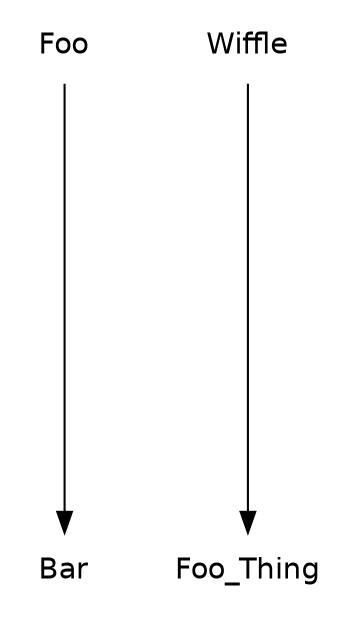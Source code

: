 digraph { ranksep=3; ratio=auto; overlap=false; node [  shape = plaintext, fontname = Helvetica ];
  Foo -> Bar
  Wiffle -> Foo_Thing
}
